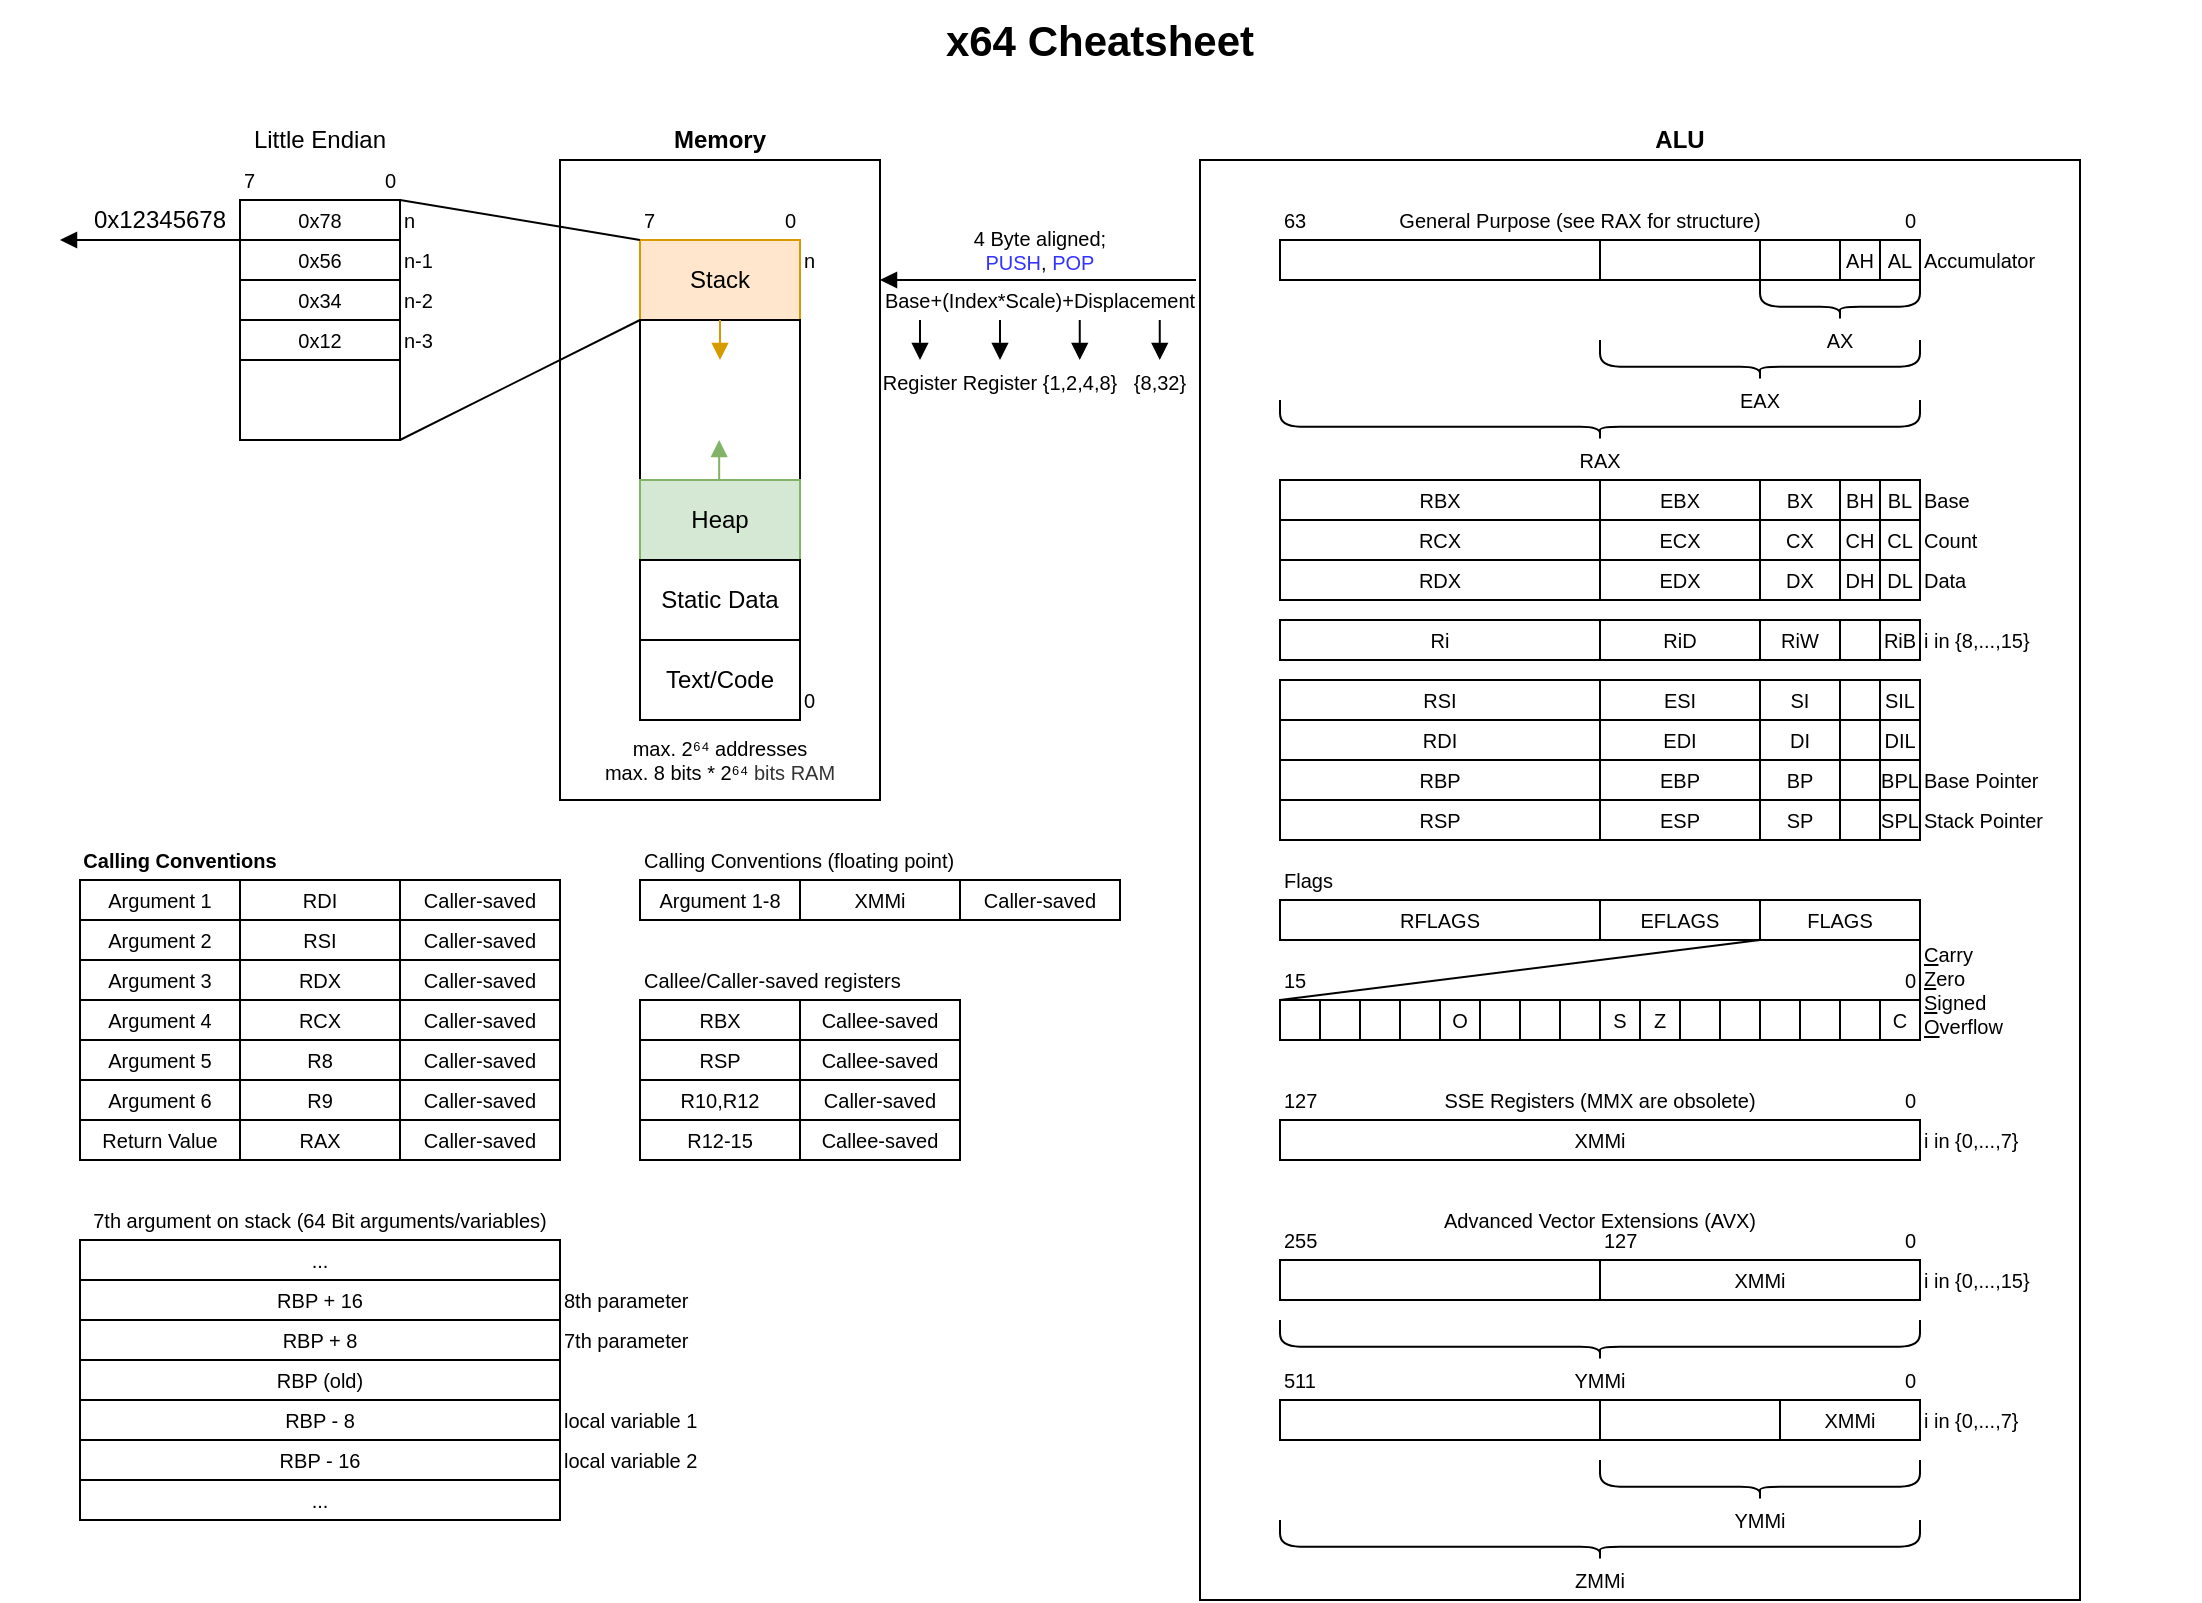 <mxfile version="13.6.2" type="device"><diagram id="L7l8obHha0XomcwsgLsj" name="Page-1"><mxGraphModel dx="643" dy="389" grid="1" gridSize="10" guides="1" tooltips="1" connect="1" arrows="1" fold="1" page="1" pageScale="1" pageWidth="1100" pageHeight="850" math="0" shadow="0"><root><mxCell id="0"/><mxCell id="1" parent="0"/><mxCell id="zMJIa8qt8QKHRDl67HnO-2" value="&lt;b&gt;Memory&lt;/b&gt;" style="text;html=1;strokeColor=none;fillColor=none;align=center;verticalAlign=middle;whiteSpace=wrap;rounded=0;" vertex="1" parent="1"><mxGeometry x="280" y="60" width="160" height="20" as="geometry"/></mxCell><mxCell id="zMJIa8qt8QKHRDl67HnO-3" value="" style="rounded=0;whiteSpace=wrap;html=1;" vertex="1" parent="1"><mxGeometry x="280" y="80" width="160" height="320" as="geometry"/></mxCell><mxCell id="zMJIa8qt8QKHRDl67HnO-4" value="Stack" style="rounded=0;whiteSpace=wrap;html=1;fillColor=#ffe6cc;strokeColor=#d79b00;" vertex="1" parent="1"><mxGeometry x="320" y="120" width="80" height="40" as="geometry"/></mxCell><mxCell id="zMJIa8qt8QKHRDl67HnO-6" value="" style="rounded=0;whiteSpace=wrap;html=1;fillColor=none;" vertex="1" parent="1"><mxGeometry x="320" y="160" width="80" height="80" as="geometry"/></mxCell><mxCell id="zMJIa8qt8QKHRDl67HnO-7" value="Heap" style="rounded=0;whiteSpace=wrap;html=1;fillColor=#d5e8d4;strokeColor=#82b366;" vertex="1" parent="1"><mxGeometry x="320" y="240" width="80" height="40" as="geometry"/></mxCell><mxCell id="zMJIa8qt8QKHRDl67HnO-8" value="" style="endArrow=block;html=1;endFill=1;fillColor=#d5e8d4;strokeColor=#82b366;" edge="1" parent="1"><mxGeometry width="50" height="50" relative="1" as="geometry"><mxPoint x="359.58" y="240" as="sourcePoint"/><mxPoint x="359.58" y="220" as="targetPoint"/></mxGeometry></mxCell><mxCell id="zMJIa8qt8QKHRDl67HnO-10" value="" style="endArrow=block;html=1;endFill=1;fillColor=#ffe6cc;strokeColor=#d79b00;" edge="1" parent="1"><mxGeometry width="50" height="50" relative="1" as="geometry"><mxPoint x="360.0" y="160" as="sourcePoint"/><mxPoint x="360.0" y="180" as="targetPoint"/></mxGeometry></mxCell><mxCell id="zMJIa8qt8QKHRDl67HnO-11" value="0" style="text;html=1;strokeColor=none;fillColor=none;align=left;verticalAlign=middle;whiteSpace=wrap;rounded=0;fontSize=10;" vertex="1" parent="1"><mxGeometry x="400" y="340" width="40" height="20" as="geometry"/></mxCell><mxCell id="zMJIa8qt8QKHRDl67HnO-12" value="n" style="text;html=1;strokeColor=none;fillColor=none;align=left;verticalAlign=middle;whiteSpace=wrap;rounded=0;fontSize=10;horizontal=1;" vertex="1" parent="1"><mxGeometry x="400" y="120" width="40" height="20" as="geometry"/></mxCell><mxCell id="zMJIa8qt8QKHRDl67HnO-14" value="0" style="text;html=1;strokeColor=none;fillColor=none;align=right;verticalAlign=middle;whiteSpace=wrap;rounded=0;fontSize=10;" vertex="1" parent="1"><mxGeometry x="360" y="100" width="40" height="20" as="geometry"/></mxCell><mxCell id="zMJIa8qt8QKHRDl67HnO-15" value="7" style="text;html=1;strokeColor=none;fillColor=none;align=left;verticalAlign=middle;whiteSpace=wrap;rounded=0;fontSize=10;" vertex="1" parent="1"><mxGeometry x="320" y="100" width="40" height="20" as="geometry"/></mxCell><mxCell id="zMJIa8qt8QKHRDl67HnO-16" value="Static Data" style="rounded=0;whiteSpace=wrap;html=1;" vertex="1" parent="1"><mxGeometry x="320" y="280" width="80" height="40" as="geometry"/></mxCell><mxCell id="zMJIa8qt8QKHRDl67HnO-17" value="Text/Code" style="rounded=0;whiteSpace=wrap;html=1;" vertex="1" parent="1"><mxGeometry x="320" y="320" width="80" height="40" as="geometry"/></mxCell><mxCell id="zMJIa8qt8QKHRDl67HnO-18" value="&lt;font style=&quot;font-size: 10px&quot;&gt;max. 2⁶⁴ addresses&lt;br&gt;max. 8 bits * 2⁶⁴&amp;nbsp;&lt;font color=&quot;#333333&quot; style=&quot;font-size: 10px&quot;&gt;&lt;span style=&quot;background-color: rgb(255 , 255 , 255)&quot;&gt;bits RAM&lt;/span&gt;&lt;/font&gt;&lt;/font&gt;" style="text;html=1;strokeColor=none;fillColor=none;align=center;verticalAlign=middle;whiteSpace=wrap;rounded=0;fontSize=10;" vertex="1" parent="1"><mxGeometry x="280" y="360" width="160" height="40" as="geometry"/></mxCell><mxCell id="zMJIa8qt8QKHRDl67HnO-19" value="" style="rounded=0;whiteSpace=wrap;html=1;fillColor=none;fontSize=10;align=left;" vertex="1" parent="1"><mxGeometry x="120" y="100" width="80" height="120" as="geometry"/></mxCell><mxCell id="zMJIa8qt8QKHRDl67HnO-22" value="0x78" style="rounded=0;whiteSpace=wrap;html=1;fillColor=none;fontSize=10;align=center;" vertex="1" parent="1"><mxGeometry x="120" y="100" width="80" height="20" as="geometry"/></mxCell><mxCell id="zMJIa8qt8QKHRDl67HnO-29" style="edgeStyle=orthogonalEdgeStyle;rounded=0;orthogonalLoop=1;jettySize=auto;html=1;exitX=0;exitY=0;exitDx=0;exitDy=0;endArrow=block;endFill=1;fontSize=10;" edge="1" parent="1" source="zMJIa8qt8QKHRDl67HnO-23"><mxGeometry relative="1" as="geometry"><mxPoint x="30" y="120" as="targetPoint"/><Array as="points"><mxPoint x="100" y="120"/><mxPoint x="100" y="120"/></Array></mxGeometry></mxCell><mxCell id="zMJIa8qt8QKHRDl67HnO-23" value="0x56" style="rounded=0;whiteSpace=wrap;html=1;fillColor=none;fontSize=10;align=center;" vertex="1" parent="1"><mxGeometry x="120" y="120" width="80" height="20" as="geometry"/></mxCell><mxCell id="zMJIa8qt8QKHRDl67HnO-24" value="0x34" style="rounded=0;whiteSpace=wrap;html=1;fillColor=none;fontSize=10;align=center;" vertex="1" parent="1"><mxGeometry x="120" y="140" width="80" height="20" as="geometry"/></mxCell><mxCell id="zMJIa8qt8QKHRDl67HnO-25" value="0x12" style="rounded=0;whiteSpace=wrap;html=1;fillColor=none;fontSize=10;align=center;" vertex="1" parent="1"><mxGeometry x="120" y="160" width="80" height="20" as="geometry"/></mxCell><mxCell id="zMJIa8qt8QKHRDl67HnO-26" value="7" style="text;html=1;strokeColor=none;fillColor=none;align=left;verticalAlign=middle;whiteSpace=wrap;rounded=0;fontSize=10;" vertex="1" parent="1"><mxGeometry x="120" y="80" width="40" height="20" as="geometry"/></mxCell><mxCell id="zMJIa8qt8QKHRDl67HnO-27" value="0" style="text;html=1;strokeColor=none;fillColor=none;align=right;verticalAlign=middle;whiteSpace=wrap;rounded=0;fontSize=10;" vertex="1" parent="1"><mxGeometry x="160" y="80" width="40" height="20" as="geometry"/></mxCell><mxCell id="zMJIa8qt8QKHRDl67HnO-28" value="Little Endian" style="text;html=1;strokeColor=none;fillColor=none;align=center;verticalAlign=middle;whiteSpace=wrap;rounded=0;" vertex="1" parent="1"><mxGeometry x="120" y="60" width="80" height="20" as="geometry"/></mxCell><mxCell id="zMJIa8qt8QKHRDl67HnO-30" value="0x12345678" style="text;html=1;strokeColor=none;fillColor=none;align=center;verticalAlign=middle;whiteSpace=wrap;rounded=0;" vertex="1" parent="1"><mxGeometry x="40" y="100" width="80" height="20" as="geometry"/></mxCell><mxCell id="zMJIa8qt8QKHRDl67HnO-32" value="" style="endArrow=none;html=1;fontSize=10;exitX=1;exitY=1;exitDx=0;exitDy=0;entryX=0;entryY=0;entryDx=0;entryDy=0;" edge="1" parent="1" source="zMJIa8qt8QKHRDl67HnO-19" target="zMJIa8qt8QKHRDl67HnO-6"><mxGeometry width="50" height="50" relative="1" as="geometry"><mxPoint x="230" y="230" as="sourcePoint"/><mxPoint x="280" y="180" as="targetPoint"/></mxGeometry></mxCell><mxCell id="zMJIa8qt8QKHRDl67HnO-33" value="" style="endArrow=none;html=1;fontSize=10;entryX=0;entryY=0;entryDx=0;entryDy=0;exitX=1;exitY=1;exitDx=0;exitDy=0;" edge="1" parent="1" source="zMJIa8qt8QKHRDl67HnO-27" target="zMJIa8qt8QKHRDl67HnO-4"><mxGeometry width="50" height="50" relative="1" as="geometry"><mxPoint x="230" y="230" as="sourcePoint"/><mxPoint x="280" y="180" as="targetPoint"/></mxGeometry></mxCell><mxCell id="zMJIa8qt8QKHRDl67HnO-34" value="n" style="text;html=1;strokeColor=none;fillColor=none;align=left;verticalAlign=middle;whiteSpace=wrap;rounded=0;fontSize=10;horizontal=1;" vertex="1" parent="1"><mxGeometry x="200" y="100" width="40" height="20" as="geometry"/></mxCell><mxCell id="zMJIa8qt8QKHRDl67HnO-35" value="n-1" style="text;html=1;strokeColor=none;fillColor=none;align=left;verticalAlign=middle;whiteSpace=wrap;rounded=0;fontSize=10;horizontal=1;" vertex="1" parent="1"><mxGeometry x="200" y="120" width="40" height="20" as="geometry"/></mxCell><mxCell id="zMJIa8qt8QKHRDl67HnO-36" value="n-2" style="text;html=1;strokeColor=none;fillColor=none;align=left;verticalAlign=middle;whiteSpace=wrap;rounded=0;fontSize=10;horizontal=1;" vertex="1" parent="1"><mxGeometry x="200" y="140" width="40" height="20" as="geometry"/></mxCell><mxCell id="zMJIa8qt8QKHRDl67HnO-37" value="n-3" style="text;html=1;strokeColor=none;fillColor=none;align=left;verticalAlign=middle;whiteSpace=wrap;rounded=0;fontSize=10;horizontal=1;" vertex="1" parent="1"><mxGeometry x="200" y="160" width="40" height="20" as="geometry"/></mxCell><mxCell id="zMJIa8qt8QKHRDl67HnO-40" value="" style="rounded=0;whiteSpace=wrap;html=1;" vertex="1" parent="1"><mxGeometry x="600" y="80" width="440" height="720" as="geometry"/></mxCell><mxCell id="zMJIa8qt8QKHRDl67HnO-41" value="&lt;b&gt;ALU&lt;/b&gt;" style="text;html=1;strokeColor=none;fillColor=none;align=center;verticalAlign=middle;whiteSpace=wrap;rounded=0;" vertex="1" parent="1"><mxGeometry x="600" y="60" width="480" height="20" as="geometry"/></mxCell><mxCell id="zMJIa8qt8QKHRDl67HnO-42" value="" style="endArrow=block;html=1;fontSize=10;entryX=1;entryY=1;entryDx=0;entryDy=0;endFill=1;" edge="1" parent="1" target="zMJIa8qt8QKHRDl67HnO-12"><mxGeometry width="50" height="50" relative="1" as="geometry"><mxPoint x="598" y="140" as="sourcePoint"/><mxPoint x="550" y="110" as="targetPoint"/></mxGeometry></mxCell><mxCell id="zMJIa8qt8QKHRDl67HnO-43" value="4 Byte aligned;&lt;br&gt;&lt;font color=&quot;#3333ff&quot;&gt;PUSH&lt;/font&gt;, &lt;font color=&quot;#3333ff&quot;&gt;POP&lt;/font&gt;" style="text;html=1;strokeColor=none;fillColor=none;align=center;verticalAlign=middle;whiteSpace=wrap;rounded=0;fontSize=10;" vertex="1" parent="1"><mxGeometry x="450" y="110" width="140" height="30" as="geometry"/></mxCell><mxCell id="zMJIa8qt8QKHRDl67HnO-44" value="Base+(Index*Scale)+Displacement" style="text;html=1;strokeColor=none;fillColor=none;align=center;verticalAlign=middle;whiteSpace=wrap;rounded=0;fontSize=10;" vertex="1" parent="1"><mxGeometry x="440" y="140" width="160" height="20" as="geometry"/></mxCell><mxCell id="zMJIa8qt8QKHRDl67HnO-45" value="" style="endArrow=block;html=1;fontSize=10;endFill=1;" edge="1" parent="1" target="zMJIa8qt8QKHRDl67HnO-46"><mxGeometry width="50" height="50" relative="1" as="geometry"><mxPoint x="460" y="160" as="sourcePoint"/><mxPoint x="460" y="180" as="targetPoint"/></mxGeometry></mxCell><mxCell id="zMJIa8qt8QKHRDl67HnO-46" value="&lt;font style=&quot;font-size: 10px&quot;&gt;Register&lt;/font&gt;" style="text;html=1;strokeColor=none;fillColor=none;align=center;verticalAlign=bottom;whiteSpace=wrap;rounded=0;" vertex="1" parent="1"><mxGeometry x="440" y="180" width="40" height="20" as="geometry"/></mxCell><mxCell id="zMJIa8qt8QKHRDl67HnO-47" value="&lt;font style=&quot;font-size: 10px&quot;&gt;Register&lt;/font&gt;" style="text;html=1;strokeColor=none;fillColor=none;align=center;verticalAlign=bottom;whiteSpace=wrap;rounded=0;" vertex="1" parent="1"><mxGeometry x="480" y="180" width="40" height="20" as="geometry"/></mxCell><mxCell id="zMJIa8qt8QKHRDl67HnO-48" value="&lt;font style=&quot;font-size: 10px&quot;&gt;{1,2,4,8}&lt;/font&gt;" style="text;html=1;strokeColor=none;fillColor=none;align=center;verticalAlign=bottom;whiteSpace=wrap;rounded=0;" vertex="1" parent="1"><mxGeometry x="520" y="180" width="40" height="20" as="geometry"/></mxCell><mxCell id="zMJIa8qt8QKHRDl67HnO-49" value="&lt;font style=&quot;font-size: 10px&quot;&gt;{8,32}&lt;/font&gt;" style="text;html=1;strokeColor=none;fillColor=none;align=center;verticalAlign=bottom;whiteSpace=wrap;rounded=0;" vertex="1" parent="1"><mxGeometry x="560" y="180" width="40" height="20" as="geometry"/></mxCell><mxCell id="zMJIa8qt8QKHRDl67HnO-50" value="" style="endArrow=block;html=1;fontSize=10;endFill=1;" edge="1" parent="1"><mxGeometry width="50" height="50" relative="1" as="geometry"><mxPoint x="500" y="160" as="sourcePoint"/><mxPoint x="500" y="180" as="targetPoint"/></mxGeometry></mxCell><mxCell id="zMJIa8qt8QKHRDl67HnO-51" value="" style="endArrow=block;html=1;fontSize=10;endFill=1;" edge="1" parent="1"><mxGeometry width="50" height="50" relative="1" as="geometry"><mxPoint x="539.88" y="160" as="sourcePoint"/><mxPoint x="539.88" y="180" as="targetPoint"/></mxGeometry></mxCell><mxCell id="zMJIa8qt8QKHRDl67HnO-52" value="" style="endArrow=block;html=1;fontSize=10;endFill=1;" edge="1" parent="1"><mxGeometry width="50" height="50" relative="1" as="geometry"><mxPoint x="579.88" y="160" as="sourcePoint"/><mxPoint x="579.88" y="180" as="targetPoint"/></mxGeometry></mxCell><mxCell id="zMJIa8qt8QKHRDl67HnO-165" value="" style="group" vertex="1" connectable="0" parent="1"><mxGeometry x="640" y="540" width="390" height="260" as="geometry"/></mxCell><mxCell id="zMJIa8qt8QKHRDl67HnO-130" value="SSE Registers (MMX are obsolete)" style="text;html=1;strokeColor=none;fillColor=none;align=center;verticalAlign=middle;whiteSpace=wrap;rounded=0;fontSize=10;" vertex="1" parent="zMJIa8qt8QKHRDl67HnO-165"><mxGeometry width="320" height="20" as="geometry"/></mxCell><mxCell id="zMJIa8qt8QKHRDl67HnO-139" value="XMMi" style="rounded=0;whiteSpace=wrap;html=1;fillColor=none;fontSize=10;align=center;" vertex="1" parent="zMJIa8qt8QKHRDl67HnO-165"><mxGeometry y="20" width="320" height="20" as="geometry"/></mxCell><mxCell id="zMJIa8qt8QKHRDl67HnO-140" value="i in {0,...,7}" style="text;html=1;strokeColor=none;fillColor=none;align=left;verticalAlign=middle;whiteSpace=wrap;rounded=0;fontSize=10;" vertex="1" parent="zMJIa8qt8QKHRDl67HnO-165"><mxGeometry x="320" y="20" width="70" height="20" as="geometry"/></mxCell><mxCell id="zMJIa8qt8QKHRDl67HnO-141" value="Advanced Vector Extensions (AVX)" style="text;html=1;strokeColor=none;fillColor=none;align=center;verticalAlign=middle;whiteSpace=wrap;rounded=0;fontSize=10;" vertex="1" parent="zMJIa8qt8QKHRDl67HnO-165"><mxGeometry y="60" width="320" height="20" as="geometry"/></mxCell><mxCell id="zMJIa8qt8QKHRDl67HnO-142" value="" style="rounded=0;whiteSpace=wrap;html=1;fillColor=none;fontSize=10;align=center;" vertex="1" parent="zMJIa8qt8QKHRDl67HnO-165"><mxGeometry y="90" width="320" height="20" as="geometry"/></mxCell><mxCell id="zMJIa8qt8QKHRDl67HnO-143" value="0" style="text;html=1;strokeColor=none;fillColor=none;align=right;verticalAlign=middle;whiteSpace=wrap;rounded=0;fontSize=10;" vertex="1" parent="zMJIa8qt8QKHRDl67HnO-165"><mxGeometry x="280" y="70" width="40" height="20" as="geometry"/></mxCell><mxCell id="zMJIa8qt8QKHRDl67HnO-144" value="255" style="text;html=1;strokeColor=none;fillColor=none;align=left;verticalAlign=middle;whiteSpace=wrap;rounded=0;fontSize=10;" vertex="1" parent="zMJIa8qt8QKHRDl67HnO-165"><mxGeometry y="70" width="40" height="20" as="geometry"/></mxCell><mxCell id="zMJIa8qt8QKHRDl67HnO-145" value="" style="rounded=0;whiteSpace=wrap;html=1;fillColor=none;fontSize=10;align=center;" vertex="1" parent="zMJIa8qt8QKHRDl67HnO-165"><mxGeometry y="160" width="320" height="20" as="geometry"/></mxCell><mxCell id="zMJIa8qt8QKHRDl67HnO-146" value="511" style="text;html=1;strokeColor=none;fillColor=none;align=left;verticalAlign=middle;whiteSpace=wrap;rounded=0;fontSize=10;" vertex="1" parent="zMJIa8qt8QKHRDl67HnO-165"><mxGeometry y="140" width="40" height="20" as="geometry"/></mxCell><mxCell id="zMJIa8qt8QKHRDl67HnO-147" value="0" style="text;html=1;strokeColor=none;fillColor=none;align=right;verticalAlign=middle;whiteSpace=wrap;rounded=0;fontSize=10;" vertex="1" parent="zMJIa8qt8QKHRDl67HnO-165"><mxGeometry x="280" y="140" width="40" height="20" as="geometry"/></mxCell><mxCell id="zMJIa8qt8QKHRDl67HnO-148" value="i in {0,...,15}" style="text;html=1;strokeColor=none;fillColor=none;align=left;verticalAlign=middle;whiteSpace=wrap;rounded=0;fontSize=10;" vertex="1" parent="zMJIa8qt8QKHRDl67HnO-165"><mxGeometry x="320" y="90" width="70" height="20" as="geometry"/></mxCell><mxCell id="zMJIa8qt8QKHRDl67HnO-149" value="i in {0,...,7}" style="text;html=1;strokeColor=none;fillColor=none;align=left;verticalAlign=middle;whiteSpace=wrap;rounded=0;fontSize=10;" vertex="1" parent="zMJIa8qt8QKHRDl67HnO-165"><mxGeometry x="320" y="160" width="70" height="20" as="geometry"/></mxCell><mxCell id="zMJIa8qt8QKHRDl67HnO-151" value="XMMi" style="rounded=0;whiteSpace=wrap;html=1;fillColor=none;fontSize=10;align=center;" vertex="1" parent="zMJIa8qt8QKHRDl67HnO-165"><mxGeometry x="160" y="90" width="160" height="20" as="geometry"/></mxCell><mxCell id="zMJIa8qt8QKHRDl67HnO-152" value="127" style="text;html=1;strokeColor=none;fillColor=none;align=left;verticalAlign=middle;whiteSpace=wrap;rounded=0;fontSize=10;" vertex="1" parent="zMJIa8qt8QKHRDl67HnO-165"><mxGeometry x="160" y="70" width="40" height="20" as="geometry"/></mxCell><mxCell id="zMJIa8qt8QKHRDl67HnO-153" value="" style="shape=curlyBracket;whiteSpace=wrap;html=1;rounded=1;fillColor=none;fontSize=10;align=center;size=0.333;rotation=-90;" vertex="1" parent="zMJIa8qt8QKHRDl67HnO-165"><mxGeometry x="150" y="-30" width="20" height="320" as="geometry"/></mxCell><mxCell id="zMJIa8qt8QKHRDl67HnO-154" value="YMMi" style="text;html=1;strokeColor=none;fillColor=none;align=center;verticalAlign=middle;whiteSpace=wrap;rounded=0;fontSize=10;" vertex="1" parent="zMJIa8qt8QKHRDl67HnO-165"><mxGeometry x="140" y="140" width="40" height="20" as="geometry"/></mxCell><mxCell id="zMJIa8qt8QKHRDl67HnO-155" value="" style="rounded=0;whiteSpace=wrap;html=1;fillColor=none;fontSize=10;align=center;" vertex="1" parent="zMJIa8qt8QKHRDl67HnO-165"><mxGeometry x="160" y="160" width="160" height="20" as="geometry"/></mxCell><mxCell id="zMJIa8qt8QKHRDl67HnO-156" value="XMMi" style="rounded=0;whiteSpace=wrap;html=1;fillColor=none;fontSize=10;align=center;" vertex="1" parent="zMJIa8qt8QKHRDl67HnO-165"><mxGeometry x="250" y="160" width="70" height="20" as="geometry"/></mxCell><mxCell id="zMJIa8qt8QKHRDl67HnO-157" value="" style="shape=curlyBracket;whiteSpace=wrap;html=1;rounded=1;fillColor=none;fontSize=10;align=center;size=0.333;rotation=-90;" vertex="1" parent="zMJIa8qt8QKHRDl67HnO-165"><mxGeometry x="230" y="120" width="20" height="160" as="geometry"/></mxCell><mxCell id="zMJIa8qt8QKHRDl67HnO-158" value="YMMi" style="text;html=1;strokeColor=none;fillColor=none;align=center;verticalAlign=middle;whiteSpace=wrap;rounded=0;fontSize=10;" vertex="1" parent="zMJIa8qt8QKHRDl67HnO-165"><mxGeometry x="220" y="210" width="40" height="20" as="geometry"/></mxCell><mxCell id="zMJIa8qt8QKHRDl67HnO-159" value="" style="shape=curlyBracket;whiteSpace=wrap;html=1;rounded=1;fillColor=none;fontSize=10;align=center;size=0.333;rotation=-90;" vertex="1" parent="zMJIa8qt8QKHRDl67HnO-165"><mxGeometry x="150" y="70" width="20" height="320" as="geometry"/></mxCell><mxCell id="zMJIa8qt8QKHRDl67HnO-160" value="ZMMi" style="text;html=1;strokeColor=none;fillColor=none;align=center;verticalAlign=middle;whiteSpace=wrap;rounded=0;fontSize=10;" vertex="1" parent="zMJIa8qt8QKHRDl67HnO-165"><mxGeometry x="140" y="240" width="40" height="20" as="geometry"/></mxCell><mxCell id="zMJIa8qt8QKHRDl67HnO-163" value="0" style="text;html=1;strokeColor=none;fillColor=none;align=right;verticalAlign=middle;whiteSpace=wrap;rounded=0;fontSize=10;" vertex="1" parent="zMJIa8qt8QKHRDl67HnO-165"><mxGeometry x="280" width="40" height="20" as="geometry"/></mxCell><mxCell id="zMJIa8qt8QKHRDl67HnO-164" value="127" style="text;html=1;strokeColor=none;fillColor=none;align=left;verticalAlign=middle;whiteSpace=wrap;rounded=0;fontSize=10;" vertex="1" parent="zMJIa8qt8QKHRDl67HnO-165"><mxGeometry width="40" height="20" as="geometry"/></mxCell><mxCell id="zMJIa8qt8QKHRDl67HnO-166" value="" style="group" vertex="1" connectable="0" parent="1"><mxGeometry x="630" y="100" width="400" height="320" as="geometry"/></mxCell><mxCell id="zMJIa8qt8QKHRDl67HnO-64" value="" style="shape=curlyBracket;whiteSpace=wrap;html=1;rounded=1;fillColor=none;fontSize=10;align=center;size=0.333;rotation=-90;" vertex="1" parent="zMJIa8qt8QKHRDl67HnO-166"><mxGeometry x="280" y="10" width="20" height="80" as="geometry"/></mxCell><mxCell id="zMJIa8qt8QKHRDl67HnO-65" value="AX" style="text;html=1;strokeColor=none;fillColor=none;align=center;verticalAlign=middle;whiteSpace=wrap;rounded=0;fontSize=10;" vertex="1" parent="zMJIa8qt8QKHRDl67HnO-166"><mxGeometry x="270" y="60" width="40" height="20" as="geometry"/></mxCell><mxCell id="zMJIa8qt8QKHRDl67HnO-66" value="" style="shape=curlyBracket;whiteSpace=wrap;html=1;rounded=1;fillColor=none;fontSize=10;align=center;size=0.333;rotation=-90;" vertex="1" parent="zMJIa8qt8QKHRDl67HnO-166"><mxGeometry x="240" width="20" height="160" as="geometry"/></mxCell><mxCell id="zMJIa8qt8QKHRDl67HnO-68" value="EAX" style="text;html=1;strokeColor=none;fillColor=none;align=center;verticalAlign=middle;whiteSpace=wrap;rounded=0;fontSize=10;" vertex="1" parent="zMJIa8qt8QKHRDl67HnO-166"><mxGeometry x="230" y="90" width="40" height="20" as="geometry"/></mxCell><mxCell id="zMJIa8qt8QKHRDl67HnO-69" value="" style="shape=curlyBracket;whiteSpace=wrap;html=1;rounded=1;fillColor=none;fontSize=10;align=center;size=0.333;rotation=-90;" vertex="1" parent="zMJIa8qt8QKHRDl67HnO-166"><mxGeometry x="160" y="-50" width="20" height="320" as="geometry"/></mxCell><mxCell id="zMJIa8qt8QKHRDl67HnO-70" value="RAX" style="text;html=1;strokeColor=none;fillColor=none;align=center;verticalAlign=middle;whiteSpace=wrap;rounded=0;fontSize=10;" vertex="1" parent="zMJIa8qt8QKHRDl67HnO-166"><mxGeometry x="150" y="120" width="40" height="20" as="geometry"/></mxCell><mxCell id="zMJIa8qt8QKHRDl67HnO-71" value="" style="group" vertex="1" connectable="0" parent="zMJIa8qt8QKHRDl67HnO-166"><mxGeometry x="10" y="20" width="320" height="20" as="geometry"/></mxCell><mxCell id="zMJIa8qt8QKHRDl67HnO-56" value="" style="rounded=0;whiteSpace=wrap;html=1;fillColor=none;fontSize=10;align=center;" vertex="1" parent="zMJIa8qt8QKHRDl67HnO-71"><mxGeometry width="160" height="20" as="geometry"/></mxCell><mxCell id="zMJIa8qt8QKHRDl67HnO-57" value="" style="rounded=0;whiteSpace=wrap;html=1;fillColor=none;fontSize=10;align=center;" vertex="1" parent="zMJIa8qt8QKHRDl67HnO-71"><mxGeometry x="160" width="80" height="20" as="geometry"/></mxCell><mxCell id="zMJIa8qt8QKHRDl67HnO-58" value="" style="rounded=0;whiteSpace=wrap;html=1;fillColor=none;fontSize=10;align=center;" vertex="1" parent="zMJIa8qt8QKHRDl67HnO-71"><mxGeometry x="240" width="40" height="20" as="geometry"/></mxCell><mxCell id="zMJIa8qt8QKHRDl67HnO-62" value="AH" style="rounded=0;whiteSpace=wrap;html=1;fillColor=none;fontSize=10;align=center;" vertex="1" parent="zMJIa8qt8QKHRDl67HnO-71"><mxGeometry x="280" width="20" height="20" as="geometry"/></mxCell><mxCell id="zMJIa8qt8QKHRDl67HnO-63" value="AL" style="rounded=0;whiteSpace=wrap;html=1;fillColor=none;fontSize=10;align=center;" vertex="1" parent="zMJIa8qt8QKHRDl67HnO-71"><mxGeometry x="300" width="20" height="20" as="geometry"/></mxCell><mxCell id="zMJIa8qt8QKHRDl67HnO-72" value="" style="group" vertex="1" connectable="0" parent="zMJIa8qt8QKHRDl67HnO-166"><mxGeometry x="10" y="140" width="320" height="20" as="geometry"/></mxCell><mxCell id="zMJIa8qt8QKHRDl67HnO-73" value="RBX" style="rounded=0;whiteSpace=wrap;html=1;fillColor=none;fontSize=10;align=center;" vertex="1" parent="zMJIa8qt8QKHRDl67HnO-72"><mxGeometry width="160" height="20" as="geometry"/></mxCell><mxCell id="zMJIa8qt8QKHRDl67HnO-74" value="EBX" style="rounded=0;whiteSpace=wrap;html=1;fillColor=none;fontSize=10;align=center;" vertex="1" parent="zMJIa8qt8QKHRDl67HnO-72"><mxGeometry x="160" width="80" height="20" as="geometry"/></mxCell><mxCell id="zMJIa8qt8QKHRDl67HnO-75" value="BX" style="rounded=0;whiteSpace=wrap;html=1;fillColor=none;fontSize=10;align=center;" vertex="1" parent="zMJIa8qt8QKHRDl67HnO-72"><mxGeometry x="240" width="40" height="20" as="geometry"/></mxCell><mxCell id="zMJIa8qt8QKHRDl67HnO-76" value="BH" style="rounded=0;whiteSpace=wrap;html=1;fillColor=none;fontSize=10;align=center;" vertex="1" parent="zMJIa8qt8QKHRDl67HnO-72"><mxGeometry x="280" width="20" height="20" as="geometry"/></mxCell><mxCell id="zMJIa8qt8QKHRDl67HnO-77" value="BL" style="rounded=0;whiteSpace=wrap;html=1;fillColor=none;fontSize=10;align=center;" vertex="1" parent="zMJIa8qt8QKHRDl67HnO-72"><mxGeometry x="300" width="20" height="20" as="geometry"/></mxCell><mxCell id="zMJIa8qt8QKHRDl67HnO-78" value="" style="group" vertex="1" connectable="0" parent="zMJIa8qt8QKHRDl67HnO-166"><mxGeometry x="10" y="160" width="320" height="20" as="geometry"/></mxCell><mxCell id="zMJIa8qt8QKHRDl67HnO-79" value="RCX" style="rounded=0;whiteSpace=wrap;html=1;fillColor=none;fontSize=10;align=center;" vertex="1" parent="zMJIa8qt8QKHRDl67HnO-78"><mxGeometry width="160" height="20" as="geometry"/></mxCell><mxCell id="zMJIa8qt8QKHRDl67HnO-80" value="ECX" style="rounded=0;whiteSpace=wrap;html=1;fillColor=none;fontSize=10;align=center;" vertex="1" parent="zMJIa8qt8QKHRDl67HnO-78"><mxGeometry x="160" width="80" height="20" as="geometry"/></mxCell><mxCell id="zMJIa8qt8QKHRDl67HnO-81" value="CX" style="rounded=0;whiteSpace=wrap;html=1;fillColor=none;fontSize=10;align=center;" vertex="1" parent="zMJIa8qt8QKHRDl67HnO-78"><mxGeometry x="240" width="40" height="20" as="geometry"/></mxCell><mxCell id="zMJIa8qt8QKHRDl67HnO-82" value="CH" style="rounded=0;whiteSpace=wrap;html=1;fillColor=none;fontSize=10;align=center;" vertex="1" parent="zMJIa8qt8QKHRDl67HnO-78"><mxGeometry x="280" width="20" height="20" as="geometry"/></mxCell><mxCell id="zMJIa8qt8QKHRDl67HnO-83" value="CL" style="rounded=0;whiteSpace=wrap;html=1;fillColor=none;fontSize=10;align=center;" vertex="1" parent="zMJIa8qt8QKHRDl67HnO-78"><mxGeometry x="300" width="20" height="20" as="geometry"/></mxCell><mxCell id="zMJIa8qt8QKHRDl67HnO-84" value="" style="group" vertex="1" connectable="0" parent="zMJIa8qt8QKHRDl67HnO-166"><mxGeometry x="10" y="180" width="320" height="20" as="geometry"/></mxCell><mxCell id="zMJIa8qt8QKHRDl67HnO-85" value="RDX" style="rounded=0;whiteSpace=wrap;html=1;fillColor=none;fontSize=10;align=center;" vertex="1" parent="zMJIa8qt8QKHRDl67HnO-84"><mxGeometry width="160" height="20" as="geometry"/></mxCell><mxCell id="zMJIa8qt8QKHRDl67HnO-86" value="EDX" style="rounded=0;whiteSpace=wrap;html=1;fillColor=none;fontSize=10;align=center;" vertex="1" parent="zMJIa8qt8QKHRDl67HnO-84"><mxGeometry x="160" width="80" height="20" as="geometry"/></mxCell><mxCell id="zMJIa8qt8QKHRDl67HnO-87" value="DX" style="rounded=0;whiteSpace=wrap;html=1;fillColor=none;fontSize=10;align=center;" vertex="1" parent="zMJIa8qt8QKHRDl67HnO-84"><mxGeometry x="240" width="40" height="20" as="geometry"/></mxCell><mxCell id="zMJIa8qt8QKHRDl67HnO-88" value="DH" style="rounded=0;whiteSpace=wrap;html=1;fillColor=none;fontSize=10;align=center;" vertex="1" parent="zMJIa8qt8QKHRDl67HnO-84"><mxGeometry x="280" width="20" height="20" as="geometry"/></mxCell><mxCell id="zMJIa8qt8QKHRDl67HnO-89" value="DL" style="rounded=0;whiteSpace=wrap;html=1;fillColor=none;fontSize=10;align=center;" vertex="1" parent="zMJIa8qt8QKHRDl67HnO-84"><mxGeometry x="300" width="20" height="20" as="geometry"/></mxCell><mxCell id="zMJIa8qt8QKHRDl67HnO-90" value="" style="group" vertex="1" connectable="0" parent="zMJIa8qt8QKHRDl67HnO-166"><mxGeometry x="10" y="210" width="320" height="20" as="geometry"/></mxCell><mxCell id="zMJIa8qt8QKHRDl67HnO-91" value="Ri" style="rounded=0;whiteSpace=wrap;html=1;fillColor=none;fontSize=10;align=center;" vertex="1" parent="zMJIa8qt8QKHRDl67HnO-90"><mxGeometry width="160" height="20" as="geometry"/></mxCell><mxCell id="zMJIa8qt8QKHRDl67HnO-92" value="RiD" style="rounded=0;whiteSpace=wrap;html=1;fillColor=none;fontSize=10;align=center;" vertex="1" parent="zMJIa8qt8QKHRDl67HnO-90"><mxGeometry x="160" width="80" height="20" as="geometry"/></mxCell><mxCell id="zMJIa8qt8QKHRDl67HnO-93" value="RiW" style="rounded=0;whiteSpace=wrap;html=1;fillColor=none;fontSize=10;align=center;" vertex="1" parent="zMJIa8qt8QKHRDl67HnO-90"><mxGeometry x="240" width="40" height="20" as="geometry"/></mxCell><mxCell id="zMJIa8qt8QKHRDl67HnO-94" value="" style="rounded=0;whiteSpace=wrap;html=1;fillColor=none;fontSize=10;align=center;" vertex="1" parent="zMJIa8qt8QKHRDl67HnO-90"><mxGeometry x="280" width="20" height="20" as="geometry"/></mxCell><mxCell id="zMJIa8qt8QKHRDl67HnO-95" value="RiB" style="rounded=0;whiteSpace=wrap;html=1;fillColor=none;fontSize=10;align=center;" vertex="1" parent="zMJIa8qt8QKHRDl67HnO-90"><mxGeometry x="300" width="20" height="20" as="geometry"/></mxCell><mxCell id="zMJIa8qt8QKHRDl67HnO-96" value="i in {8,...,15}" style="text;html=1;strokeColor=none;fillColor=none;align=left;verticalAlign=middle;whiteSpace=wrap;rounded=0;fontSize=10;" vertex="1" parent="zMJIa8qt8QKHRDl67HnO-166"><mxGeometry x="330" y="210" width="70" height="20" as="geometry"/></mxCell><mxCell id="zMJIa8qt8QKHRDl67HnO-99" value="" style="group" vertex="1" connectable="0" parent="zMJIa8qt8QKHRDl67HnO-166"><mxGeometry x="10" y="240" width="320" height="20" as="geometry"/></mxCell><mxCell id="zMJIa8qt8QKHRDl67HnO-100" value="RSI" style="rounded=0;whiteSpace=wrap;html=1;fillColor=none;fontSize=10;align=center;" vertex="1" parent="zMJIa8qt8QKHRDl67HnO-99"><mxGeometry width="160" height="20" as="geometry"/></mxCell><mxCell id="zMJIa8qt8QKHRDl67HnO-101" value="ESI" style="rounded=0;whiteSpace=wrap;html=1;fillColor=none;fontSize=10;align=center;" vertex="1" parent="zMJIa8qt8QKHRDl67HnO-99"><mxGeometry x="160" width="80" height="20" as="geometry"/></mxCell><mxCell id="zMJIa8qt8QKHRDl67HnO-102" value="SI" style="rounded=0;whiteSpace=wrap;html=1;fillColor=none;fontSize=10;align=center;" vertex="1" parent="zMJIa8qt8QKHRDl67HnO-99"><mxGeometry x="240" width="40" height="20" as="geometry"/></mxCell><mxCell id="zMJIa8qt8QKHRDl67HnO-103" value="" style="rounded=0;whiteSpace=wrap;html=1;fillColor=none;fontSize=10;align=center;" vertex="1" parent="zMJIa8qt8QKHRDl67HnO-99"><mxGeometry x="280" width="20" height="20" as="geometry"/></mxCell><mxCell id="zMJIa8qt8QKHRDl67HnO-104" value="SIL" style="rounded=0;whiteSpace=wrap;html=1;fillColor=none;fontSize=10;align=center;" vertex="1" parent="zMJIa8qt8QKHRDl67HnO-99"><mxGeometry x="300" width="20" height="20" as="geometry"/></mxCell><mxCell id="zMJIa8qt8QKHRDl67HnO-105" value="" style="group" vertex="1" connectable="0" parent="zMJIa8qt8QKHRDl67HnO-166"><mxGeometry x="10" y="260" width="320" height="20" as="geometry"/></mxCell><mxCell id="zMJIa8qt8QKHRDl67HnO-106" value="RDI" style="rounded=0;whiteSpace=wrap;html=1;fillColor=none;fontSize=10;align=center;" vertex="1" parent="zMJIa8qt8QKHRDl67HnO-105"><mxGeometry width="160" height="20" as="geometry"/></mxCell><mxCell id="zMJIa8qt8QKHRDl67HnO-107" value="EDI" style="rounded=0;whiteSpace=wrap;html=1;fillColor=none;fontSize=10;align=center;" vertex="1" parent="zMJIa8qt8QKHRDl67HnO-105"><mxGeometry x="160" width="80" height="20" as="geometry"/></mxCell><mxCell id="zMJIa8qt8QKHRDl67HnO-108" value="DI" style="rounded=0;whiteSpace=wrap;html=1;fillColor=none;fontSize=10;align=center;" vertex="1" parent="zMJIa8qt8QKHRDl67HnO-105"><mxGeometry x="240" width="40" height="20" as="geometry"/></mxCell><mxCell id="zMJIa8qt8QKHRDl67HnO-109" value="" style="rounded=0;whiteSpace=wrap;html=1;fillColor=none;fontSize=10;align=center;" vertex="1" parent="zMJIa8qt8QKHRDl67HnO-105"><mxGeometry x="280" width="20" height="20" as="geometry"/></mxCell><mxCell id="zMJIa8qt8QKHRDl67HnO-110" value="DIL" style="rounded=0;whiteSpace=wrap;html=1;fillColor=none;fontSize=10;align=center;" vertex="1" parent="zMJIa8qt8QKHRDl67HnO-105"><mxGeometry x="300" width="20" height="20" as="geometry"/></mxCell><mxCell id="zMJIa8qt8QKHRDl67HnO-111" value="" style="group" vertex="1" connectable="0" parent="zMJIa8qt8QKHRDl67HnO-166"><mxGeometry x="10" y="280" width="320" height="20" as="geometry"/></mxCell><mxCell id="zMJIa8qt8QKHRDl67HnO-112" value="RBP" style="rounded=0;whiteSpace=wrap;html=1;fillColor=none;fontSize=10;align=center;" vertex="1" parent="zMJIa8qt8QKHRDl67HnO-111"><mxGeometry width="160" height="20" as="geometry"/></mxCell><mxCell id="zMJIa8qt8QKHRDl67HnO-113" value="EBP" style="rounded=0;whiteSpace=wrap;html=1;fillColor=none;fontSize=10;align=center;" vertex="1" parent="zMJIa8qt8QKHRDl67HnO-111"><mxGeometry x="160" width="80" height="20" as="geometry"/></mxCell><mxCell id="zMJIa8qt8QKHRDl67HnO-114" value="BP" style="rounded=0;whiteSpace=wrap;html=1;fillColor=none;fontSize=10;align=center;" vertex="1" parent="zMJIa8qt8QKHRDl67HnO-111"><mxGeometry x="240" width="40" height="20" as="geometry"/></mxCell><mxCell id="zMJIa8qt8QKHRDl67HnO-115" value="" style="rounded=0;whiteSpace=wrap;html=1;fillColor=none;fontSize=10;align=center;" vertex="1" parent="zMJIa8qt8QKHRDl67HnO-111"><mxGeometry x="280" width="20" height="20" as="geometry"/></mxCell><mxCell id="zMJIa8qt8QKHRDl67HnO-116" value="BPL" style="rounded=0;whiteSpace=wrap;html=1;fillColor=none;fontSize=10;align=center;" vertex="1" parent="zMJIa8qt8QKHRDl67HnO-111"><mxGeometry x="300" width="20" height="20" as="geometry"/></mxCell><mxCell id="zMJIa8qt8QKHRDl67HnO-117" value="" style="group" vertex="1" connectable="0" parent="zMJIa8qt8QKHRDl67HnO-166"><mxGeometry x="10" y="300" width="320" height="20" as="geometry"/></mxCell><mxCell id="zMJIa8qt8QKHRDl67HnO-118" value="RSP" style="rounded=0;whiteSpace=wrap;html=1;fillColor=none;fontSize=10;align=center;" vertex="1" parent="zMJIa8qt8QKHRDl67HnO-117"><mxGeometry width="160" height="20" as="geometry"/></mxCell><mxCell id="zMJIa8qt8QKHRDl67HnO-119" value="ESP" style="rounded=0;whiteSpace=wrap;html=1;fillColor=none;fontSize=10;align=center;" vertex="1" parent="zMJIa8qt8QKHRDl67HnO-117"><mxGeometry x="160" width="80" height="20" as="geometry"/></mxCell><mxCell id="zMJIa8qt8QKHRDl67HnO-120" value="SP" style="rounded=0;whiteSpace=wrap;html=1;fillColor=none;fontSize=10;align=center;" vertex="1" parent="zMJIa8qt8QKHRDl67HnO-117"><mxGeometry x="240" width="40" height="20" as="geometry"/></mxCell><mxCell id="zMJIa8qt8QKHRDl67HnO-121" value="" style="rounded=0;whiteSpace=wrap;html=1;fillColor=none;fontSize=10;align=center;" vertex="1" parent="zMJIa8qt8QKHRDl67HnO-117"><mxGeometry x="280" width="20" height="20" as="geometry"/></mxCell><mxCell id="zMJIa8qt8QKHRDl67HnO-122" value="SPL" style="rounded=0;whiteSpace=wrap;html=1;fillColor=none;fontSize=10;align=center;" vertex="1" parent="zMJIa8qt8QKHRDl67HnO-117"><mxGeometry x="300" width="20" height="20" as="geometry"/></mxCell><mxCell id="zMJIa8qt8QKHRDl67HnO-123" value="General Purpose (see RAX for structure)" style="text;html=1;strokeColor=none;fillColor=none;align=center;verticalAlign=middle;whiteSpace=wrap;rounded=0;fontSize=10;" vertex="1" parent="zMJIa8qt8QKHRDl67HnO-166"><mxGeometry width="320" height="20" as="geometry"/></mxCell><mxCell id="zMJIa8qt8QKHRDl67HnO-124" value="Accumulator" style="text;html=1;strokeColor=none;fillColor=none;align=left;verticalAlign=middle;whiteSpace=wrap;rounded=0;fontSize=10;" vertex="1" parent="zMJIa8qt8QKHRDl67HnO-166"><mxGeometry x="330" y="20" width="70" height="20" as="geometry"/></mxCell><mxCell id="zMJIa8qt8QKHRDl67HnO-125" value="Data" style="text;html=1;strokeColor=none;fillColor=none;align=left;verticalAlign=middle;whiteSpace=wrap;rounded=0;fontSize=10;" vertex="1" parent="zMJIa8qt8QKHRDl67HnO-166"><mxGeometry x="330" y="180" width="70" height="20" as="geometry"/></mxCell><mxCell id="zMJIa8qt8QKHRDl67HnO-126" value="Count" style="text;html=1;strokeColor=none;fillColor=none;align=left;verticalAlign=middle;whiteSpace=wrap;rounded=0;fontSize=10;" vertex="1" parent="zMJIa8qt8QKHRDl67HnO-166"><mxGeometry x="330" y="160" width="70" height="20" as="geometry"/></mxCell><mxCell id="zMJIa8qt8QKHRDl67HnO-127" value="Base" style="text;html=1;strokeColor=none;fillColor=none;align=left;verticalAlign=middle;whiteSpace=wrap;rounded=0;fontSize=10;" vertex="1" parent="zMJIa8qt8QKHRDl67HnO-166"><mxGeometry x="330" y="140" width="70" height="20" as="geometry"/></mxCell><mxCell id="zMJIa8qt8QKHRDl67HnO-128" value="Stack Pointer" style="text;html=1;strokeColor=none;fillColor=none;align=left;verticalAlign=middle;whiteSpace=wrap;rounded=0;fontSize=10;" vertex="1" parent="zMJIa8qt8QKHRDl67HnO-166"><mxGeometry x="330" y="300" width="70" height="20" as="geometry"/></mxCell><mxCell id="zMJIa8qt8QKHRDl67HnO-129" value="Base Pointer" style="text;html=1;strokeColor=none;fillColor=none;align=left;verticalAlign=middle;whiteSpace=wrap;rounded=0;fontSize=10;" vertex="1" parent="zMJIa8qt8QKHRDl67HnO-166"><mxGeometry x="330" y="280" width="70" height="20" as="geometry"/></mxCell><mxCell id="zMJIa8qt8QKHRDl67HnO-161" value="0" style="text;html=1;strokeColor=none;fillColor=none;align=right;verticalAlign=middle;whiteSpace=wrap;rounded=0;fontSize=10;" vertex="1" parent="zMJIa8qt8QKHRDl67HnO-166"><mxGeometry x="290" width="40" height="20" as="geometry"/></mxCell><mxCell id="zMJIa8qt8QKHRDl67HnO-162" value="63" style="text;html=1;strokeColor=none;fillColor=none;align=left;verticalAlign=middle;whiteSpace=wrap;rounded=0;fontSize=10;" vertex="1" parent="zMJIa8qt8QKHRDl67HnO-166"><mxGeometry x="10" width="40" height="20" as="geometry"/></mxCell><mxCell id="zMJIa8qt8QKHRDl67HnO-167" value="Flags" style="text;html=1;strokeColor=none;fillColor=none;align=left;verticalAlign=middle;whiteSpace=wrap;rounded=0;fontSize=10;" vertex="1" parent="1"><mxGeometry x="640" y="430" width="40" height="20" as="geometry"/></mxCell><mxCell id="zMJIa8qt8QKHRDl67HnO-168" value="" style="group" vertex="1" connectable="0" parent="1"><mxGeometry x="640" y="450" width="320" height="20" as="geometry"/></mxCell><mxCell id="zMJIa8qt8QKHRDl67HnO-169" value="RFLAGS" style="rounded=0;whiteSpace=wrap;html=1;fillColor=none;fontSize=10;align=center;" vertex="1" parent="zMJIa8qt8QKHRDl67HnO-168"><mxGeometry width="160" height="20" as="geometry"/></mxCell><mxCell id="zMJIa8qt8QKHRDl67HnO-170" value="EFLAGS" style="rounded=0;whiteSpace=wrap;html=1;fillColor=none;fontSize=10;align=center;" vertex="1" parent="zMJIa8qt8QKHRDl67HnO-168"><mxGeometry x="160" width="80" height="20" as="geometry"/></mxCell><mxCell id="zMJIa8qt8QKHRDl67HnO-171" value="FLAGS" style="rounded=0;whiteSpace=wrap;html=1;fillColor=none;fontSize=10;align=center;" vertex="1" parent="zMJIa8qt8QKHRDl67HnO-168"><mxGeometry x="240" width="80" height="20" as="geometry"/></mxCell><mxCell id="zMJIa8qt8QKHRDl67HnO-192" value="" style="group" vertex="1" connectable="0" parent="1"><mxGeometry x="640" y="500" width="320" height="20" as="geometry"/></mxCell><mxCell id="zMJIa8qt8QKHRDl67HnO-175" value="C" style="rounded=0;whiteSpace=wrap;html=1;fillColor=none;fontSize=10;align=center;" vertex="1" parent="zMJIa8qt8QKHRDl67HnO-192"><mxGeometry x="300" width="20" height="20" as="geometry"/></mxCell><mxCell id="zMJIa8qt8QKHRDl67HnO-176" value="" style="rounded=0;whiteSpace=wrap;html=1;fillColor=none;fontSize=10;align=left;" vertex="1" parent="zMJIa8qt8QKHRDl67HnO-192"><mxGeometry x="280" width="20" height="20" as="geometry"/></mxCell><mxCell id="zMJIa8qt8QKHRDl67HnO-177" value="" style="rounded=0;whiteSpace=wrap;html=1;fillColor=none;fontSize=10;align=left;" vertex="1" parent="zMJIa8qt8QKHRDl67HnO-192"><mxGeometry x="260" width="20" height="20" as="geometry"/></mxCell><mxCell id="zMJIa8qt8QKHRDl67HnO-178" value="" style="rounded=0;whiteSpace=wrap;html=1;fillColor=none;fontSize=10;align=left;" vertex="1" parent="zMJIa8qt8QKHRDl67HnO-192"><mxGeometry x="240" width="20" height="20" as="geometry"/></mxCell><mxCell id="zMJIa8qt8QKHRDl67HnO-179" value="" style="rounded=0;whiteSpace=wrap;html=1;fillColor=none;fontSize=10;align=left;" vertex="1" parent="zMJIa8qt8QKHRDl67HnO-192"><mxGeometry x="220" width="20" height="20" as="geometry"/></mxCell><mxCell id="zMJIa8qt8QKHRDl67HnO-180" value="" style="rounded=0;whiteSpace=wrap;html=1;fillColor=none;fontSize=10;align=left;" vertex="1" parent="zMJIa8qt8QKHRDl67HnO-192"><mxGeometry x="200" width="20" height="20" as="geometry"/></mxCell><mxCell id="zMJIa8qt8QKHRDl67HnO-181" value="Z" style="rounded=0;whiteSpace=wrap;html=1;fillColor=none;fontSize=10;align=center;" vertex="1" parent="zMJIa8qt8QKHRDl67HnO-192"><mxGeometry x="180" width="20" height="20" as="geometry"/></mxCell><mxCell id="zMJIa8qt8QKHRDl67HnO-182" value="S" style="rounded=0;whiteSpace=wrap;html=1;fillColor=none;fontSize=10;align=center;" vertex="1" parent="zMJIa8qt8QKHRDl67HnO-192"><mxGeometry x="160" width="20" height="20" as="geometry"/></mxCell><mxCell id="zMJIa8qt8QKHRDl67HnO-183" value="" style="rounded=0;whiteSpace=wrap;html=1;fillColor=none;fontSize=10;align=left;" vertex="1" parent="zMJIa8qt8QKHRDl67HnO-192"><mxGeometry x="140" width="20" height="20" as="geometry"/></mxCell><mxCell id="zMJIa8qt8QKHRDl67HnO-184" value="" style="rounded=0;whiteSpace=wrap;html=1;fillColor=none;fontSize=10;align=left;" vertex="1" parent="zMJIa8qt8QKHRDl67HnO-192"><mxGeometry x="120" width="20" height="20" as="geometry"/></mxCell><mxCell id="zMJIa8qt8QKHRDl67HnO-185" value="" style="rounded=0;whiteSpace=wrap;html=1;fillColor=none;fontSize=10;align=left;" vertex="1" parent="zMJIa8qt8QKHRDl67HnO-192"><mxGeometry x="100" width="20" height="20" as="geometry"/></mxCell><mxCell id="zMJIa8qt8QKHRDl67HnO-186" value="O" style="rounded=0;whiteSpace=wrap;html=1;fillColor=none;fontSize=10;align=center;" vertex="1" parent="zMJIa8qt8QKHRDl67HnO-192"><mxGeometry x="80" width="20" height="20" as="geometry"/></mxCell><mxCell id="zMJIa8qt8QKHRDl67HnO-187" value="" style="rounded=0;whiteSpace=wrap;html=1;fillColor=none;fontSize=10;align=left;" vertex="1" parent="zMJIa8qt8QKHRDl67HnO-192"><mxGeometry x="60" width="20" height="20" as="geometry"/></mxCell><mxCell id="zMJIa8qt8QKHRDl67HnO-188" value="" style="rounded=0;whiteSpace=wrap;html=1;fillColor=none;fontSize=10;align=left;" vertex="1" parent="zMJIa8qt8QKHRDl67HnO-192"><mxGeometry x="40" width="20" height="20" as="geometry"/></mxCell><mxCell id="zMJIa8qt8QKHRDl67HnO-189" value="" style="rounded=0;whiteSpace=wrap;html=1;fillColor=none;fontSize=10;align=left;" vertex="1" parent="zMJIa8qt8QKHRDl67HnO-192"><mxGeometry x="20" width="20" height="20" as="geometry"/></mxCell><mxCell id="zMJIa8qt8QKHRDl67HnO-190" value="" style="rounded=0;whiteSpace=wrap;html=1;fillColor=none;fontSize=10;align=left;" vertex="1" parent="zMJIa8qt8QKHRDl67HnO-192"><mxGeometry width="20" height="20" as="geometry"/></mxCell><mxCell id="zMJIa8qt8QKHRDl67HnO-193" value="" style="endArrow=none;html=1;fontSize=10;exitX=0;exitY=0;exitDx=0;exitDy=0;entryX=1;entryY=1;entryDx=0;entryDy=0;" edge="1" parent="1" source="zMJIa8qt8QKHRDl67HnO-190" target="zMJIa8qt8QKHRDl67HnO-170"><mxGeometry width="50" height="50" relative="1" as="geometry"><mxPoint x="650" y="610" as="sourcePoint"/><mxPoint x="700" y="560" as="targetPoint"/></mxGeometry></mxCell><mxCell id="zMJIa8qt8QKHRDl67HnO-195" value="" style="endArrow=none;html=1;fontSize=10;entryX=1;entryY=1;entryDx=0;entryDy=0;exitX=1;exitY=0;exitDx=0;exitDy=0;" edge="1" parent="1" source="zMJIa8qt8QKHRDl67HnO-175" target="zMJIa8qt8QKHRDl67HnO-171"><mxGeometry width="50" height="50" relative="1" as="geometry"><mxPoint x="650" y="350" as="sourcePoint"/><mxPoint x="700" y="300" as="targetPoint"/></mxGeometry></mxCell><mxCell id="zMJIa8qt8QKHRDl67HnO-221" value="0" style="text;html=1;strokeColor=none;fillColor=none;align=right;verticalAlign=middle;whiteSpace=wrap;rounded=0;fontSize=10;" vertex="1" parent="1"><mxGeometry x="920" y="480" width="40" height="20" as="geometry"/></mxCell><mxCell id="zMJIa8qt8QKHRDl67HnO-222" value="15" style="text;html=1;strokeColor=none;fillColor=none;align=left;verticalAlign=middle;whiteSpace=wrap;rounded=0;fontSize=10;" vertex="1" parent="1"><mxGeometry x="640" y="480" width="40" height="20" as="geometry"/></mxCell><mxCell id="zMJIa8qt8QKHRDl67HnO-223" value="&lt;div&gt;&lt;u&gt;C&lt;/u&gt;arry&lt;/div&gt;&lt;div&gt;&lt;u&gt;Z&lt;/u&gt;ero&lt;/div&gt;&lt;div&gt;&lt;u&gt;S&lt;/u&gt;igned&lt;/div&gt;&lt;div&gt;&lt;u&gt;O&lt;/u&gt;verflow&lt;/div&gt;" style="text;html=1;strokeColor=none;fillColor=none;align=left;verticalAlign=middle;whiteSpace=wrap;rounded=0;fontSize=10;" vertex="1" parent="1"><mxGeometry x="960" y="470" width="50" height="50" as="geometry"/></mxCell><mxCell id="zMJIa8qt8QKHRDl67HnO-224" value="&lt;b&gt;Calling Conventions&lt;/b&gt;" style="text;html=1;strokeColor=none;fillColor=none;align=center;verticalAlign=middle;whiteSpace=wrap;rounded=0;fontSize=10;" vertex="1" parent="1"><mxGeometry x="40" y="420" width="100" height="20" as="geometry"/></mxCell><mxCell id="zMJIa8qt8QKHRDl67HnO-238" value="Argument 1" style="rounded=0;whiteSpace=wrap;html=1;fillColor=none;fontSize=10;align=center;" vertex="1" parent="1"><mxGeometry x="40" y="440" width="80" height="20" as="geometry"/></mxCell><mxCell id="zMJIa8qt8QKHRDl67HnO-252" value="RDI" style="rounded=0;whiteSpace=wrap;html=1;fillColor=none;fontSize=10;align=center;" vertex="1" parent="1"><mxGeometry x="120" y="440" width="80" height="20" as="geometry"/></mxCell><mxCell id="zMJIa8qt8QKHRDl67HnO-253" value="Argument 2" style="rounded=0;whiteSpace=wrap;html=1;fillColor=none;fontSize=10;align=center;" vertex="1" parent="1"><mxGeometry x="40" y="460" width="80" height="20" as="geometry"/></mxCell><mxCell id="zMJIa8qt8QKHRDl67HnO-254" value="RSI" style="rounded=0;whiteSpace=wrap;html=1;fillColor=none;fontSize=10;align=center;" vertex="1" parent="1"><mxGeometry x="120" y="460" width="80" height="20" as="geometry"/></mxCell><mxCell id="zMJIa8qt8QKHRDl67HnO-255" value="Argument 3" style="rounded=0;whiteSpace=wrap;html=1;fillColor=none;fontSize=10;align=center;" vertex="1" parent="1"><mxGeometry x="40" y="480" width="80" height="20" as="geometry"/></mxCell><mxCell id="zMJIa8qt8QKHRDl67HnO-256" value="RDX" style="rounded=0;whiteSpace=wrap;html=1;fillColor=none;fontSize=10;align=center;" vertex="1" parent="1"><mxGeometry x="120" y="480" width="80" height="20" as="geometry"/></mxCell><mxCell id="zMJIa8qt8QKHRDl67HnO-257" value="Argument 4" style="rounded=0;whiteSpace=wrap;html=1;fillColor=none;fontSize=10;align=center;" vertex="1" parent="1"><mxGeometry x="40" y="500" width="80" height="20" as="geometry"/></mxCell><mxCell id="zMJIa8qt8QKHRDl67HnO-258" value="RCX" style="rounded=0;whiteSpace=wrap;html=1;fillColor=none;fontSize=10;align=center;" vertex="1" parent="1"><mxGeometry x="120" y="500" width="80" height="20" as="geometry"/></mxCell><mxCell id="zMJIa8qt8QKHRDl67HnO-259" value="Argument 5" style="rounded=0;whiteSpace=wrap;html=1;fillColor=none;fontSize=10;align=center;" vertex="1" parent="1"><mxGeometry x="40" y="520" width="80" height="20" as="geometry"/></mxCell><mxCell id="zMJIa8qt8QKHRDl67HnO-260" value="R8" style="rounded=0;whiteSpace=wrap;html=1;fillColor=none;fontSize=10;align=center;" vertex="1" parent="1"><mxGeometry x="120" y="520" width="80" height="20" as="geometry"/></mxCell><mxCell id="zMJIa8qt8QKHRDl67HnO-261" value="Argument 6" style="rounded=0;whiteSpace=wrap;html=1;fillColor=none;fontSize=10;align=center;" vertex="1" parent="1"><mxGeometry x="40" y="540" width="80" height="20" as="geometry"/></mxCell><mxCell id="zMJIa8qt8QKHRDl67HnO-262" value="R9" style="rounded=0;whiteSpace=wrap;html=1;fillColor=none;fontSize=10;align=center;" vertex="1" parent="1"><mxGeometry x="120" y="540" width="80" height="20" as="geometry"/></mxCell><mxCell id="zMJIa8qt8QKHRDl67HnO-263" value="Caller-saved" style="rounded=0;whiteSpace=wrap;html=1;fillColor=none;fontSize=10;align=center;" vertex="1" parent="1"><mxGeometry x="200" y="440" width="80" height="20" as="geometry"/></mxCell><mxCell id="zMJIa8qt8QKHRDl67HnO-269" value="Caller-saved" style="rounded=0;whiteSpace=wrap;html=1;fillColor=none;fontSize=10;align=center;" vertex="1" parent="1"><mxGeometry x="200" y="460" width="80" height="20" as="geometry"/></mxCell><mxCell id="zMJIa8qt8QKHRDl67HnO-270" value="Caller-saved" style="rounded=0;whiteSpace=wrap;html=1;fillColor=none;fontSize=10;align=center;" vertex="1" parent="1"><mxGeometry x="200" y="480" width="80" height="20" as="geometry"/></mxCell><mxCell id="zMJIa8qt8QKHRDl67HnO-271" value="Caller-saved" style="rounded=0;whiteSpace=wrap;html=1;fillColor=none;fontSize=10;align=center;" vertex="1" parent="1"><mxGeometry x="200" y="500" width="80" height="20" as="geometry"/></mxCell><mxCell id="zMJIa8qt8QKHRDl67HnO-272" value="Caller-saved" style="rounded=0;whiteSpace=wrap;html=1;fillColor=none;fontSize=10;align=center;" vertex="1" parent="1"><mxGeometry x="200" y="520" width="80" height="20" as="geometry"/></mxCell><mxCell id="zMJIa8qt8QKHRDl67HnO-273" value="Caller-saved" style="rounded=0;whiteSpace=wrap;html=1;fillColor=none;fontSize=10;align=center;" vertex="1" parent="1"><mxGeometry x="200" y="540" width="80" height="20" as="geometry"/></mxCell><mxCell id="zMJIa8qt8QKHRDl67HnO-277" value="7th argument on stack (64 Bit arguments/variables)" style="text;html=1;strokeColor=none;fillColor=none;align=center;verticalAlign=middle;whiteSpace=wrap;rounded=0;fontSize=10;" vertex="1" parent="1"><mxGeometry x="40" y="600" width="240" height="20" as="geometry"/></mxCell><mxCell id="zMJIa8qt8QKHRDl67HnO-278" value="RBP (old)" style="rounded=0;whiteSpace=wrap;html=1;fillColor=none;fontSize=10;align=center;" vertex="1" parent="1"><mxGeometry x="40" y="680" width="240" height="20" as="geometry"/></mxCell><mxCell id="zMJIa8qt8QKHRDl67HnO-279" value="RBP + 8" style="rounded=0;whiteSpace=wrap;html=1;fillColor=none;fontSize=10;align=center;" vertex="1" parent="1"><mxGeometry x="40" y="660" width="240" height="20" as="geometry"/></mxCell><mxCell id="zMJIa8qt8QKHRDl67HnO-280" value="RBP + 16" style="rounded=0;whiteSpace=wrap;html=1;fillColor=none;fontSize=10;align=center;" vertex="1" parent="1"><mxGeometry x="40" y="640" width="240" height="20" as="geometry"/></mxCell><mxCell id="zMJIa8qt8QKHRDl67HnO-281" value="..." style="rounded=0;whiteSpace=wrap;html=1;fillColor=none;fontSize=10;align=center;" vertex="1" parent="1"><mxGeometry x="40" y="620" width="240" height="20" as="geometry"/></mxCell><mxCell id="zMJIa8qt8QKHRDl67HnO-282" value="7th parameter" style="text;html=1;strokeColor=none;fillColor=none;align=left;verticalAlign=middle;whiteSpace=wrap;rounded=0;fontSize=10;" vertex="1" parent="1"><mxGeometry x="280" y="660" width="90" height="20" as="geometry"/></mxCell><mxCell id="zMJIa8qt8QKHRDl67HnO-283" value="8th parameter" style="text;html=1;strokeColor=none;fillColor=none;align=left;verticalAlign=middle;whiteSpace=wrap;rounded=0;fontSize=10;" vertex="1" parent="1"><mxGeometry x="280" y="640" width="90" height="20" as="geometry"/></mxCell><mxCell id="zMJIa8qt8QKHRDl67HnO-285" value="RBP - 8" style="rounded=0;whiteSpace=wrap;html=1;fillColor=none;fontSize=10;align=center;" vertex="1" parent="1"><mxGeometry x="40" y="700" width="240" height="20" as="geometry"/></mxCell><mxCell id="zMJIa8qt8QKHRDl67HnO-286" value="local variable 1" style="text;html=1;strokeColor=none;fillColor=none;align=left;verticalAlign=middle;whiteSpace=wrap;rounded=0;fontSize=10;" vertex="1" parent="1"><mxGeometry x="280" y="700" width="90" height="20" as="geometry"/></mxCell><mxCell id="zMJIa8qt8QKHRDl67HnO-287" value="RBP - 16" style="rounded=0;whiteSpace=wrap;html=1;fillColor=none;fontSize=10;align=center;" vertex="1" parent="1"><mxGeometry x="40" y="720" width="240" height="20" as="geometry"/></mxCell><mxCell id="zMJIa8qt8QKHRDl67HnO-288" value="local variable 2" style="text;html=1;strokeColor=none;fillColor=none;align=left;verticalAlign=middle;whiteSpace=wrap;rounded=0;fontSize=10;" vertex="1" parent="1"><mxGeometry x="280" y="720" width="90" height="20" as="geometry"/></mxCell><mxCell id="zMJIa8qt8QKHRDl67HnO-289" value="..." style="rounded=0;whiteSpace=wrap;html=1;fillColor=none;fontSize=10;align=center;" vertex="1" parent="1"><mxGeometry x="40" y="740" width="240" height="20" as="geometry"/></mxCell><mxCell id="zMJIa8qt8QKHRDl67HnO-290" value="Calling Conventions (floating point)" style="text;html=1;strokeColor=none;fillColor=none;align=left;verticalAlign=middle;whiteSpace=wrap;rounded=0;fontSize=10;" vertex="1" parent="1"><mxGeometry x="320" y="420" width="170" height="20" as="geometry"/></mxCell><mxCell id="zMJIa8qt8QKHRDl67HnO-291" value="Argument 1-8" style="rounded=0;whiteSpace=wrap;html=1;fillColor=none;fontSize=10;align=center;" vertex="1" parent="1"><mxGeometry x="320" y="440" width="80" height="20" as="geometry"/></mxCell><mxCell id="zMJIa8qt8QKHRDl67HnO-292" value="XMMi" style="rounded=0;whiteSpace=wrap;html=1;fillColor=none;fontSize=10;align=center;" vertex="1" parent="1"><mxGeometry x="400" y="440" width="80" height="20" as="geometry"/></mxCell><mxCell id="zMJIa8qt8QKHRDl67HnO-293" value="Caller-saved" style="rounded=0;whiteSpace=wrap;html=1;fillColor=none;fontSize=10;align=center;" vertex="1" parent="1"><mxGeometry x="480" y="440" width="80" height="20" as="geometry"/></mxCell><mxCell id="zMJIa8qt8QKHRDl67HnO-295" value="RBX" style="rounded=0;whiteSpace=wrap;html=1;fillColor=none;fontSize=10;align=center;" vertex="1" parent="1"><mxGeometry x="320" y="500" width="80" height="20" as="geometry"/></mxCell><mxCell id="zMJIa8qt8QKHRDl67HnO-297" value="RSP" style="rounded=0;whiteSpace=wrap;html=1;fillColor=none;fontSize=10;align=center;" vertex="1" parent="1"><mxGeometry x="320" y="520" width="80" height="20" as="geometry"/></mxCell><mxCell id="zMJIa8qt8QKHRDl67HnO-299" value="R12-15" style="rounded=0;whiteSpace=wrap;html=1;fillColor=none;fontSize=10;align=center;" vertex="1" parent="1"><mxGeometry x="320" y="560" width="80" height="20" as="geometry"/></mxCell><mxCell id="zMJIa8qt8QKHRDl67HnO-300" value="Callee-saved" style="rounded=0;whiteSpace=wrap;html=1;fillColor=none;fontSize=10;align=center;" vertex="1" parent="1"><mxGeometry x="400" y="500" width="80" height="20" as="geometry"/></mxCell><mxCell id="zMJIa8qt8QKHRDl67HnO-301" value="Callee-saved" style="rounded=0;whiteSpace=wrap;html=1;fillColor=none;fontSize=10;align=center;" vertex="1" parent="1"><mxGeometry x="400" y="520" width="80" height="20" as="geometry"/></mxCell><mxCell id="zMJIa8qt8QKHRDl67HnO-302" value="Callee-saved" style="rounded=0;whiteSpace=wrap;html=1;fillColor=none;fontSize=10;align=center;" vertex="1" parent="1"><mxGeometry x="400" y="560" width="80" height="20" as="geometry"/></mxCell><mxCell id="zMJIa8qt8QKHRDl67HnO-303" value="Callee/Caller-saved registers" style="text;html=1;strokeColor=none;fillColor=none;align=left;verticalAlign=middle;whiteSpace=wrap;rounded=0;fontSize=10;" vertex="1" parent="1"><mxGeometry x="320" y="480" width="170" height="20" as="geometry"/></mxCell><mxCell id="zMJIa8qt8QKHRDl67HnO-304" value="R10,R12" style="rounded=0;whiteSpace=wrap;html=1;fillColor=none;fontSize=10;align=center;" vertex="1" parent="1"><mxGeometry x="320" y="540" width="80" height="20" as="geometry"/></mxCell><mxCell id="zMJIa8qt8QKHRDl67HnO-305" value="Caller-saved" style="rounded=0;whiteSpace=wrap;html=1;fillColor=none;fontSize=10;align=center;" vertex="1" parent="1"><mxGeometry x="400" y="540" width="80" height="20" as="geometry"/></mxCell><mxCell id="zMJIa8qt8QKHRDl67HnO-306" value="Return Value" style="rounded=0;whiteSpace=wrap;html=1;fillColor=none;fontSize=10;align=center;" vertex="1" parent="1"><mxGeometry x="40" y="560" width="80" height="20" as="geometry"/></mxCell><mxCell id="zMJIa8qt8QKHRDl67HnO-307" value="RAX" style="rounded=0;whiteSpace=wrap;html=1;fillColor=none;fontSize=10;align=center;" vertex="1" parent="1"><mxGeometry x="120" y="560" width="80" height="20" as="geometry"/></mxCell><mxCell id="zMJIa8qt8QKHRDl67HnO-308" value="Caller-saved" style="rounded=0;whiteSpace=wrap;html=1;fillColor=none;fontSize=10;align=center;" vertex="1" parent="1"><mxGeometry x="200" y="560" width="80" height="20" as="geometry"/></mxCell><mxCell id="zMJIa8qt8QKHRDl67HnO-309" value="&lt;b&gt;&lt;font style=&quot;font-size: 21px&quot;&gt;x64 Cheatsheet&lt;/font&gt;&lt;/b&gt;" style="text;html=1;strokeColor=none;fillColor=none;align=center;verticalAlign=middle;whiteSpace=wrap;rounded=0;" vertex="1" parent="1"><mxGeometry width="1100" height="40" as="geometry"/></mxCell></root></mxGraphModel></diagram></mxfile>